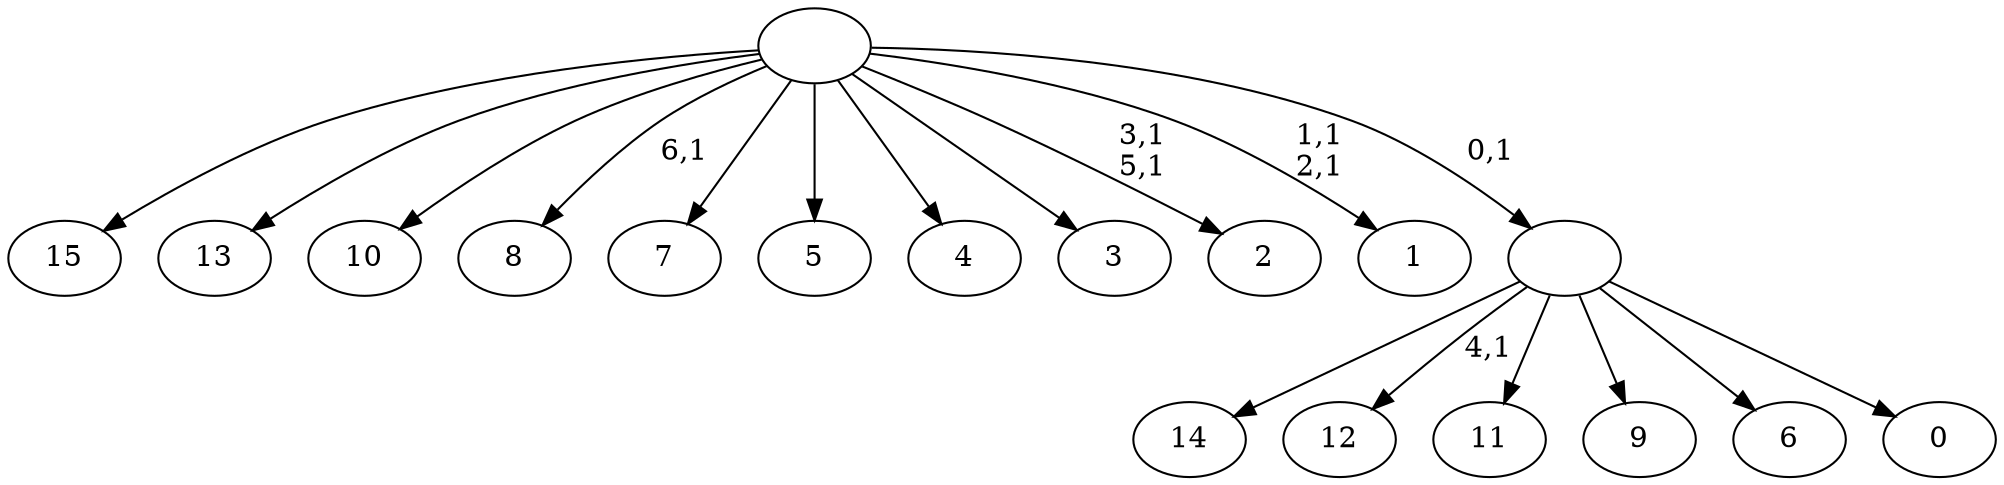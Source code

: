 digraph T {
	23 [label="15"]
	22 [label="14"]
	21 [label="13"]
	20 [label="12"]
	18 [label="11"]
	17 [label="10"]
	16 [label="9"]
	15 [label="8"]
	13 [label="7"]
	12 [label="6"]
	11 [label="5"]
	10 [label="4"]
	9 [label="3"]
	8 [label="2"]
	5 [label="1"]
	2 [label="0"]
	1 [label=""]
	0 [label=""]
	1 -> 20 [label="4,1"]
	1 -> 22 [label=""]
	1 -> 18 [label=""]
	1 -> 16 [label=""]
	1 -> 12 [label=""]
	1 -> 2 [label=""]
	0 -> 5 [label="1,1\n2,1"]
	0 -> 8 [label="3,1\n5,1"]
	0 -> 15 [label="6,1"]
	0 -> 23 [label=""]
	0 -> 21 [label=""]
	0 -> 17 [label=""]
	0 -> 13 [label=""]
	0 -> 11 [label=""]
	0 -> 10 [label=""]
	0 -> 9 [label=""]
	0 -> 1 [label="0,1"]
}
